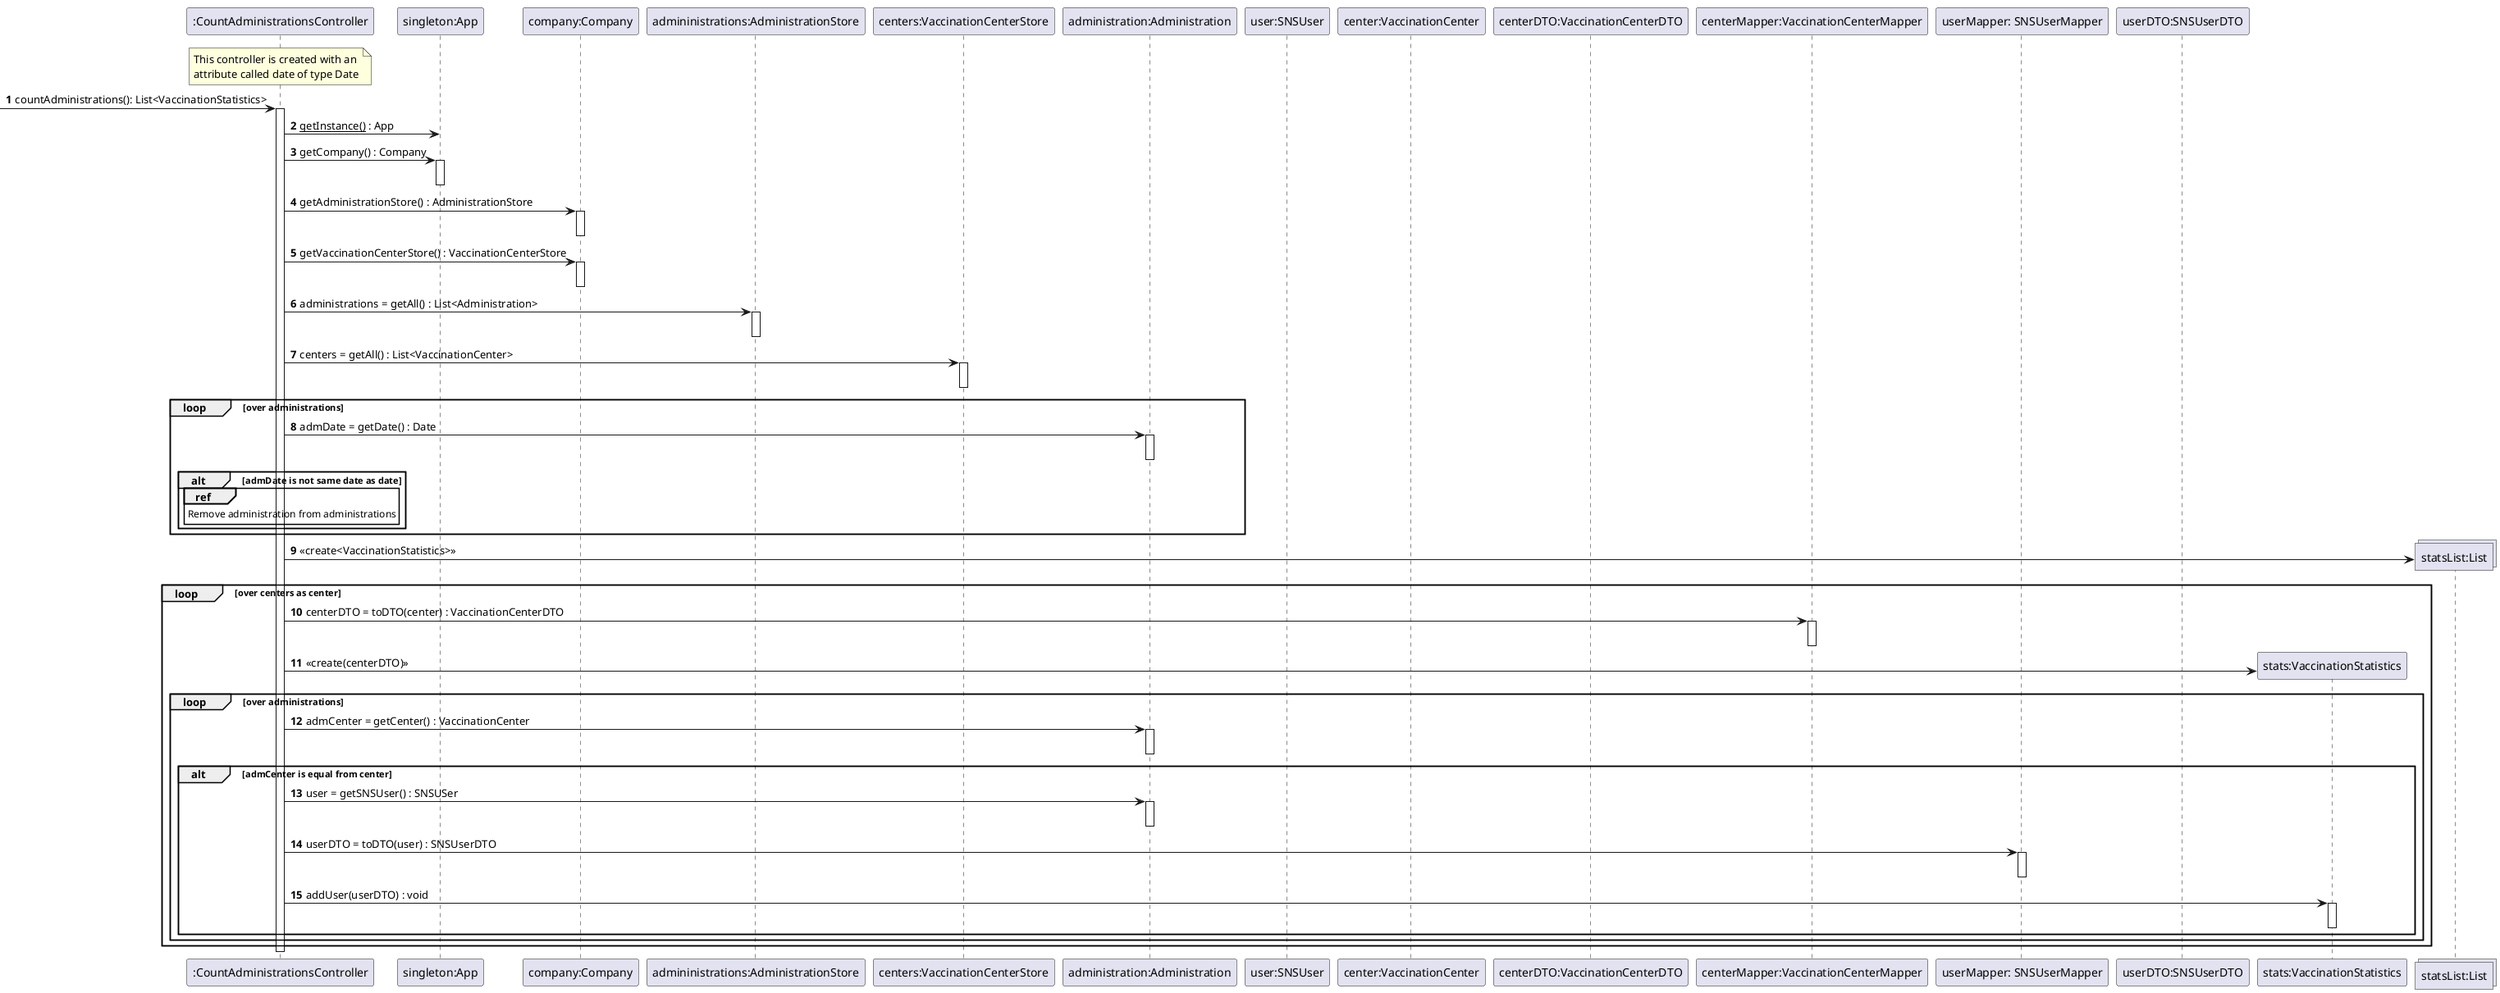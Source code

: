 @startuml US006_SD

participant ":CountAdministrationsController" as ctrl
participant "singleton:App" as app
participant "company:Company" as cmp
participant "admininistrations:AdministrationStore" as str
participant "centers:VaccinationCenterStore" as cstr
participant "administration:Administration" as adm
participant "user:SNSUser" as usr
participant "center:VaccinationCenter" as cntr
participant "centerDTO:VaccinationCenterDTO" as cDTO
participant "centerMapper:VaccinationCenterMapper" as cMapper
participant "userMapper: SNSUserMapper" as sMapper
participant "userDTO:SNSUserDTO" as sDTO
participant "stats:VaccinationStatistics" as stats
collections "statsList:List" as l

autonumber

note over ctrl
This controller is created with an
attribute called date of type Date
end note
->ctrl: countAdministrations(): List<VaccinationStatistics>
activate ctrl
ctrl -> app : __getInstance()__ : App
ctrl-> app : getCompany() : Company
activate app
deactivate
ctrl -> cmp : getAdministrationStore() : AdministrationStore
activate cmp
deactivate
ctrl -> cmp : getVaccinationCenterStore() : VaccinationCenterStore
activate cmp
deactivate

ctrl -> str : administrations = getAll() : List<Administration>
activate str
deactivate
ctrl -> cstr : centers = getAll() : List<VaccinationCenter>
activate cstr
deactivate
loop over administrations
ctrl -> adm : admDate = getDate() : Date
activate adm
deactivate
alt admDate is not same date as date
ref over ctrl
Remove administration from administrations
end ref
end alt
end loop

ctrl->l**:«create<VaccinationStatistics>»
loop over centers as center
ctrl->cMapper : centerDTO = toDTO(center) : VaccinationCenterDTO
activate cMapper
deactivate
ctrl->stats**: «create(centerDTO)»
loop over administrations
ctrl->adm : admCenter = getCenter() : VaccinationCenter
activate adm
deactivate
alt  admCenter is equal from center
ctrl-> adm : user = getSNSUser() : SNSUSer
activate adm
deactivate
ctrl-> sMapper : userDTO = toDTO(user) : SNSUserDTO
activate sMapper
deactivate
ctrl->stats: addUser(userDTO) : void
activate stats
deactivate
end alt
end loop
end loop
deactivate ctrl

@enduml